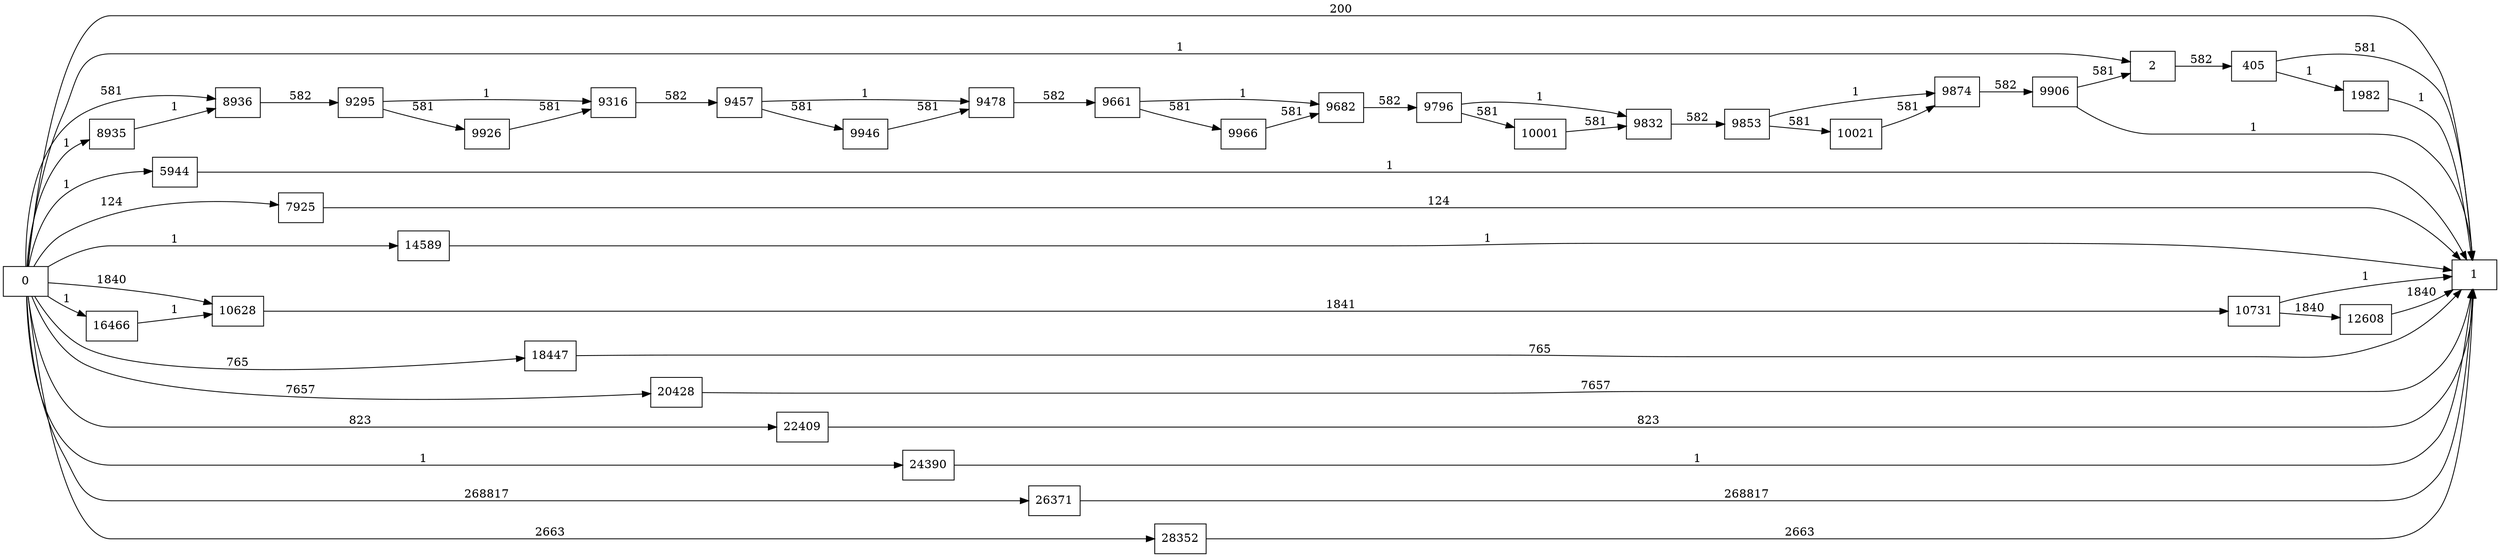 digraph {
	graph [rankdir=LR]
	node [shape=rectangle]
	2 -> 405 [label=582]
	405 -> 1 [label=581]
	405 -> 1982 [label=1]
	1982 -> 1 [label=1]
	5944 -> 1 [label=1]
	7925 -> 1 [label=124]
	8935 -> 8936 [label=1]
	8936 -> 9295 [label=582]
	9295 -> 9316 [label=1]
	9295 -> 9926 [label=581]
	9316 -> 9457 [label=582]
	9457 -> 9478 [label=1]
	9457 -> 9946 [label=581]
	9478 -> 9661 [label=582]
	9661 -> 9682 [label=1]
	9661 -> 9966 [label=581]
	9682 -> 9796 [label=582]
	9796 -> 9832 [label=1]
	9796 -> 10001 [label=581]
	9832 -> 9853 [label=582]
	9853 -> 9874 [label=1]
	9853 -> 10021 [label=581]
	9874 -> 9906 [label=582]
	9906 -> 1 [label=1]
	9906 -> 2 [label=581]
	9926 -> 9316 [label=581]
	9946 -> 9478 [label=581]
	9966 -> 9682 [label=581]
	10001 -> 9832 [label=581]
	10021 -> 9874 [label=581]
	10628 -> 10731 [label=1841]
	10731 -> 1 [label=1]
	10731 -> 12608 [label=1840]
	12608 -> 1 [label=1840]
	14589 -> 1 [label=1]
	16466 -> 10628 [label=1]
	18447 -> 1 [label=765]
	20428 -> 1 [label=7657]
	22409 -> 1 [label=823]
	24390 -> 1 [label=1]
	26371 -> 1 [label=268817]
	28352 -> 1 [label=2663]
	0 -> 2 [label=1]
	0 -> 8936 [label=581]
	0 -> 10628 [label=1840]
	0 -> 1 [label=200]
	0 -> 5944 [label=1]
	0 -> 7925 [label=124]
	0 -> 8935 [label=1]
	0 -> 14589 [label=1]
	0 -> 16466 [label=1]
	0 -> 18447 [label=765]
	0 -> 20428 [label=7657]
	0 -> 22409 [label=823]
	0 -> 24390 [label=1]
	0 -> 26371 [label=268817]
	0 -> 28352 [label=2663]
}
